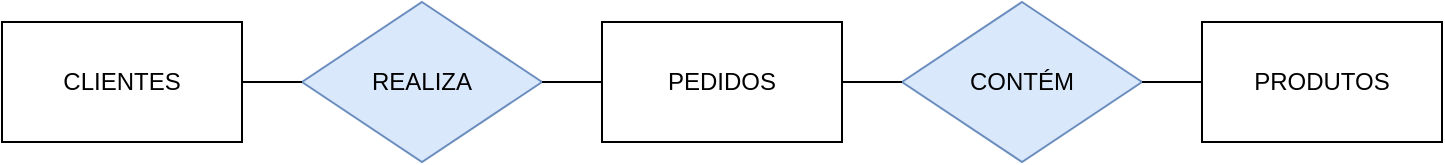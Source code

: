 <mxfile version="24.4.3" type="github">
  <diagram name="Página-1" id="umJVVXFDRSXUzsfR7dqi">
    <mxGraphModel dx="794" dy="412" grid="1" gridSize="10" guides="1" tooltips="1" connect="1" arrows="1" fold="1" page="1" pageScale="1" pageWidth="827" pageHeight="1169" math="0" shadow="0">
      <root>
        <mxCell id="0" />
        <mxCell id="1" parent="0" />
        <mxCell id="8p-KFDRDqeeQOWj28aVo-1" value="CLIENTES" style="rounded=0;whiteSpace=wrap;html=1;" vertex="1" parent="1">
          <mxGeometry x="54" y="160" width="120" height="60" as="geometry" />
        </mxCell>
        <mxCell id="8p-KFDRDqeeQOWj28aVo-2" value="PRODUTOS" style="rounded=0;whiteSpace=wrap;html=1;" vertex="1" parent="1">
          <mxGeometry x="654" y="160" width="120" height="60" as="geometry" />
        </mxCell>
        <mxCell id="8p-KFDRDqeeQOWj28aVo-3" value="CONTÉM" style="rhombus;whiteSpace=wrap;html=1;fillColor=#dae8fc;strokeColor=#6c8ebf;" vertex="1" parent="1">
          <mxGeometry x="504" y="150" width="120" height="80" as="geometry" />
        </mxCell>
        <mxCell id="8p-KFDRDqeeQOWj28aVo-11" value="PEDIDOS" style="rounded=0;whiteSpace=wrap;html=1;" vertex="1" parent="1">
          <mxGeometry x="354" y="160" width="120" height="60" as="geometry" />
        </mxCell>
        <mxCell id="8p-KFDRDqeeQOWj28aVo-13" value="REALIZA" style="rhombus;whiteSpace=wrap;html=1;fillColor=#dae8fc;strokeColor=#6c8ebf;" vertex="1" parent="1">
          <mxGeometry x="204" y="150" width="120" height="80" as="geometry" />
        </mxCell>
        <mxCell id="8p-KFDRDqeeQOWj28aVo-17" value="" style="endArrow=none;html=1;rounded=0;exitX=1;exitY=0.5;exitDx=0;exitDy=0;entryX=0;entryY=0.5;entryDx=0;entryDy=0;" edge="1" parent="1" source="8p-KFDRDqeeQOWj28aVo-1" target="8p-KFDRDqeeQOWj28aVo-13">
          <mxGeometry width="50" height="50" relative="1" as="geometry">
            <mxPoint x="404" y="350" as="sourcePoint" />
            <mxPoint x="454" y="300" as="targetPoint" />
          </mxGeometry>
        </mxCell>
        <mxCell id="8p-KFDRDqeeQOWj28aVo-18" value="" style="endArrow=none;html=1;rounded=0;exitX=1;exitY=0.5;exitDx=0;exitDy=0;entryX=0;entryY=0.5;entryDx=0;entryDy=0;" edge="1" parent="1" source="8p-KFDRDqeeQOWj28aVo-13" target="8p-KFDRDqeeQOWj28aVo-11">
          <mxGeometry width="50" height="50" relative="1" as="geometry">
            <mxPoint x="404" y="350" as="sourcePoint" />
            <mxPoint x="454" y="300" as="targetPoint" />
          </mxGeometry>
        </mxCell>
        <mxCell id="8p-KFDRDqeeQOWj28aVo-19" value="" style="endArrow=none;html=1;rounded=0;exitX=1;exitY=0.5;exitDx=0;exitDy=0;entryX=0;entryY=0.5;entryDx=0;entryDy=0;" edge="1" parent="1" source="8p-KFDRDqeeQOWj28aVo-11" target="8p-KFDRDqeeQOWj28aVo-3">
          <mxGeometry width="50" height="50" relative="1" as="geometry">
            <mxPoint x="404" y="350" as="sourcePoint" />
            <mxPoint x="454" y="300" as="targetPoint" />
          </mxGeometry>
        </mxCell>
        <mxCell id="8p-KFDRDqeeQOWj28aVo-20" value="" style="endArrow=none;html=1;rounded=0;exitX=1;exitY=0.5;exitDx=0;exitDy=0;entryX=0;entryY=0.5;entryDx=0;entryDy=0;" edge="1" parent="1" source="8p-KFDRDqeeQOWj28aVo-3" target="8p-KFDRDqeeQOWj28aVo-2">
          <mxGeometry width="50" height="50" relative="1" as="geometry">
            <mxPoint x="404" y="350" as="sourcePoint" />
            <mxPoint x="454" y="300" as="targetPoint" />
          </mxGeometry>
        </mxCell>
      </root>
    </mxGraphModel>
  </diagram>
</mxfile>
